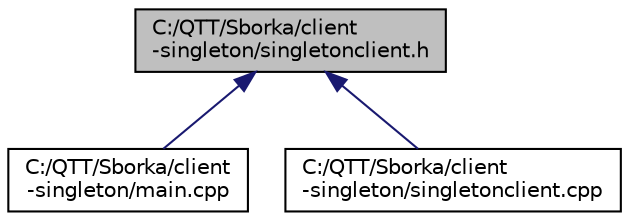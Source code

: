 digraph "C:/QTT/Sborka/client-singleton/singletonclient.h"
{
  edge [fontname="Helvetica",fontsize="10",labelfontname="Helvetica",labelfontsize="10"];
  node [fontname="Helvetica",fontsize="10",shape=record];
  Node6 [label="C:/QTT/Sborka/client\l-singleton/singletonclient.h",height=0.2,width=0.4,color="black", fillcolor="grey75", style="filled", fontcolor="black"];
  Node6 -> Node7 [dir="back",color="midnightblue",fontsize="10",style="solid",fontname="Helvetica"];
  Node7 [label="C:/QTT/Sborka/client\l-singleton/main.cpp",height=0.2,width=0.4,color="black", fillcolor="white", style="filled",URL="$main_8cpp.html"];
  Node6 -> Node8 [dir="back",color="midnightblue",fontsize="10",style="solid",fontname="Helvetica"];
  Node8 [label="C:/QTT/Sborka/client\l-singleton/singletonclient.cpp",height=0.2,width=0.4,color="black", fillcolor="white", style="filled",URL="$singletonclient_8cpp.html"];
}
